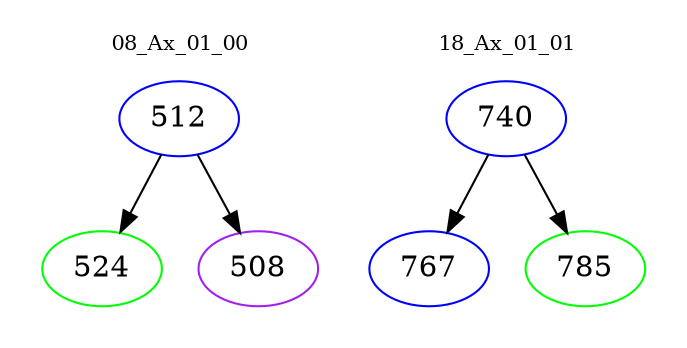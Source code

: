 digraph{
subgraph cluster_0 {
color = white
label = "08_Ax_01_00";
fontsize=10;
T0_512 [label="512", color="blue"]
T0_512 -> T0_524 [color="black"]
T0_524 [label="524", color="green"]
T0_512 -> T0_508 [color="black"]
T0_508 [label="508", color="purple"]
}
subgraph cluster_1 {
color = white
label = "18_Ax_01_01";
fontsize=10;
T1_740 [label="740", color="blue"]
T1_740 -> T1_767 [color="black"]
T1_767 [label="767", color="blue"]
T1_740 -> T1_785 [color="black"]
T1_785 [label="785", color="green"]
}
}
